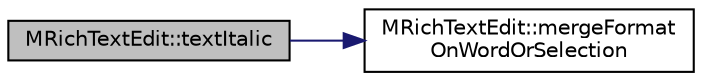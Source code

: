 digraph "MRichTextEdit::textItalic"
{
  edge [fontname="Helvetica",fontsize="10",labelfontname="Helvetica",labelfontsize="10"];
  node [fontname="Helvetica",fontsize="10",shape=record];
  rankdir="LR";
  Node227 [label="MRichTextEdit::textItalic",height=0.2,width=0.4,color="black", fillcolor="grey75", style="filled", fontcolor="black"];
  Node227 -> Node228 [color="midnightblue",fontsize="10",style="solid",fontname="Helvetica"];
  Node228 [label="MRichTextEdit::mergeFormat\lOnWordOrSelection",height=0.2,width=0.4,color="black", fillcolor="white", style="filled",URL="$class_m_rich_text_edit.html#afa3261f0c4458b9303770d2c303f8eae"];
}
